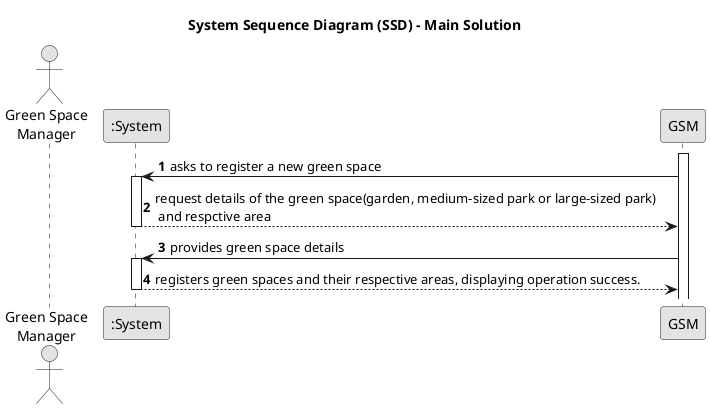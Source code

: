 @startuml
skinparam monochrome true
skinparam packageStyle rectangle
skinparam shadowing false

title System Sequence Diagram (SSD) - Main Solution

autonumber

actor "Green Space\nManager" as Manager
participant ":System" as System

activate GSM

    GSM -> System : asks to register a new green space
    activate System

        System --> GSM : request details of the green space(garden, medium-sized park or large-sized park)\n and respctive area
    deactivate System

    GSM -> System : provides green space details
       activate System

       System --> GSM : registers green spaces and their respective areas, displaying operation success.
           deactivate System


@enduml